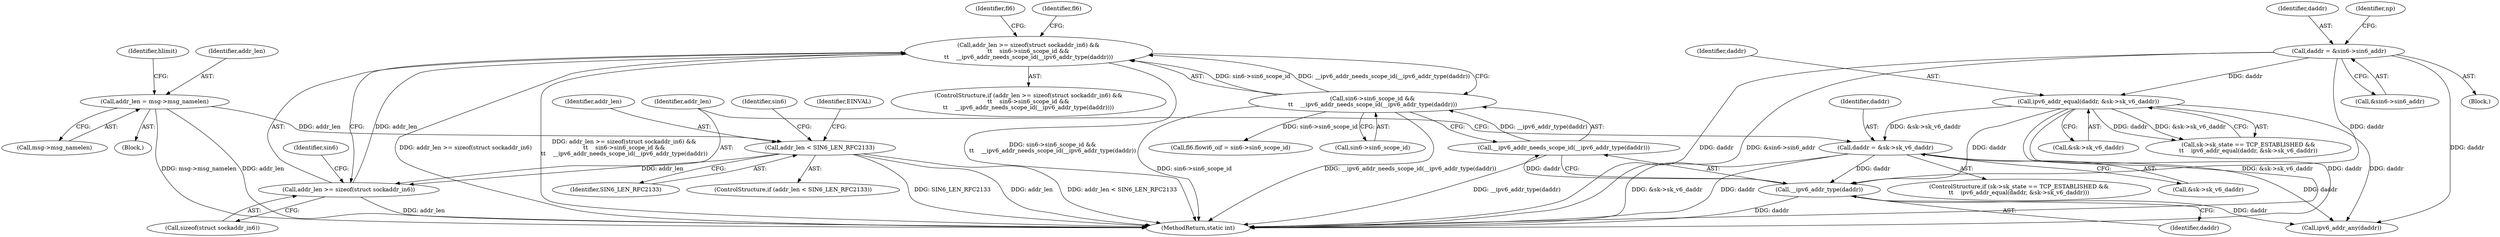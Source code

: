 digraph "0_linux_45f6fad84cc305103b28d73482b344d7f5b76f39_13@API" {
"1000310" [label="(Call,addr_len >= sizeof(struct sockaddr_in6) &&\n\t\t    sin6->sin6_scope_id &&\n\t\t    __ipv6_addr_needs_scope_id(__ipv6_addr_type(daddr)))"];
"1000311" [label="(Call,addr_len >= sizeof(struct sockaddr_in6))"];
"1000200" [label="(Call,addr_len < SIN6_LEN_RFC2133)"];
"1000145" [label="(Call,addr_len = msg->msg_namelen)"];
"1000315" [label="(Call,sin6->sin6_scope_id &&\n\t\t    __ipv6_addr_needs_scope_id(__ipv6_addr_type(daddr)))"];
"1000319" [label="(Call,__ipv6_addr_needs_scope_id(__ipv6_addr_type(daddr)))"];
"1000320" [label="(Call,__ipv6_addr_type(daddr))"];
"1000297" [label="(Call,ipv6_addr_equal(daddr, &sk->sk_v6_daddr))"];
"1000250" [label="(Call,daddr = &sin6->sin6_addr)"];
"1000303" [label="(Call,daddr = &sk->sk_v6_daddr)"];
"1000315" [label="(Call,sin6->sin6_scope_id &&\n\t\t    __ipv6_addr_needs_scope_id(__ipv6_addr_type(daddr)))"];
"1000310" [label="(Call,addr_len >= sizeof(struct sockaddr_in6) &&\n\t\t    sin6->sin6_scope_id &&\n\t\t    __ipv6_addr_needs_scope_id(__ipv6_addr_type(daddr)))"];
"1000145" [label="(Call,addr_len = msg->msg_namelen)"];
"1000309" [label="(ControlStructure,if (addr_len >= sizeof(struct sockaddr_in6) &&\n\t\t    sin6->sin6_scope_id &&\n\t\t    __ipv6_addr_needs_scope_id(__ipv6_addr_type(daddr))))"];
"1000298" [label="(Identifier,daddr)"];
"1000201" [label="(Identifier,addr_len)"];
"1000251" [label="(Identifier,daddr)"];
"1000313" [label="(Call,sizeof(struct sockaddr_in6))"];
"1000152" [label="(Identifier,hlimit)"];
"1000198" [label="(Block,)"];
"1000324" [label="(Identifier,fl6)"];
"1000311" [label="(Call,addr_len >= sizeof(struct sockaddr_in6))"];
"1000320" [label="(Call,__ipv6_addr_type(daddr))"];
"1000321" [label="(Identifier,daddr)"];
"1000303" [label="(Call,daddr = &sk->sk_v6_daddr)"];
"1000322" [label="(Call,fl6.flowi6_oif = sin6->sin6_scope_id)"];
"1000110" [label="(Block,)"];
"1000209" [label="(Identifier,sin6)"];
"1000250" [label="(Call,daddr = &sin6->sin6_addr)"];
"1000319" [label="(Call,__ipv6_addr_needs_scope_id(__ipv6_addr_type(daddr)))"];
"1000299" [label="(Call,&sk->sk_v6_daddr)"];
"1000200" [label="(Call,addr_len < SIN6_LEN_RFC2133)"];
"1000304" [label="(Identifier,daddr)"];
"1000316" [label="(Call,sin6->sin6_scope_id)"];
"1000202" [label="(Identifier,SIN6_LEN_RFC2133)"];
"1000305" [label="(Call,&sk->sk_v6_daddr)"];
"1000147" [label="(Call,msg->msg_namelen)"];
"1000290" [label="(ControlStructure,if (sk->sk_state == TCP_ESTABLISHED &&\n\t\t    ipv6_addr_equal(daddr, &sk->sk_v6_daddr)))"];
"1000738" [label="(MethodReturn,static int)"];
"1000258" [label="(Identifier,np)"];
"1000317" [label="(Identifier,sin6)"];
"1000297" [label="(Call,ipv6_addr_equal(daddr, &sk->sk_v6_daddr))"];
"1000146" [label="(Identifier,addr_len)"];
"1000205" [label="(Identifier,EINVAL)"];
"1000291" [label="(Call,sk->sk_state == TCP_ESTABLISHED &&\n\t\t    ipv6_addr_equal(daddr, &sk->sk_v6_daddr))"];
"1000252" [label="(Call,&sin6->sin6_addr)"];
"1000312" [label="(Identifier,addr_len)"];
"1000501" [label="(Call,ipv6_addr_any(daddr))"];
"1000199" [label="(ControlStructure,if (addr_len < SIN6_LEN_RFC2133))"];
"1000361" [label="(Identifier,fl6)"];
"1000310" -> "1000309"  [label="AST: "];
"1000310" -> "1000311"  [label="CFG: "];
"1000310" -> "1000315"  [label="CFG: "];
"1000311" -> "1000310"  [label="AST: "];
"1000315" -> "1000310"  [label="AST: "];
"1000324" -> "1000310"  [label="CFG: "];
"1000361" -> "1000310"  [label="CFG: "];
"1000310" -> "1000738"  [label="DDG: addr_len >= sizeof(struct sockaddr_in6) &&\n\t\t    sin6->sin6_scope_id &&\n\t\t    __ipv6_addr_needs_scope_id(__ipv6_addr_type(daddr))"];
"1000310" -> "1000738"  [label="DDG: sin6->sin6_scope_id &&\n\t\t    __ipv6_addr_needs_scope_id(__ipv6_addr_type(daddr))"];
"1000310" -> "1000738"  [label="DDG: addr_len >= sizeof(struct sockaddr_in6)"];
"1000311" -> "1000310"  [label="DDG: addr_len"];
"1000315" -> "1000310"  [label="DDG: sin6->sin6_scope_id"];
"1000315" -> "1000310"  [label="DDG: __ipv6_addr_needs_scope_id(__ipv6_addr_type(daddr))"];
"1000311" -> "1000313"  [label="CFG: "];
"1000312" -> "1000311"  [label="AST: "];
"1000313" -> "1000311"  [label="AST: "];
"1000317" -> "1000311"  [label="CFG: "];
"1000311" -> "1000738"  [label="DDG: addr_len"];
"1000200" -> "1000311"  [label="DDG: addr_len"];
"1000200" -> "1000199"  [label="AST: "];
"1000200" -> "1000202"  [label="CFG: "];
"1000201" -> "1000200"  [label="AST: "];
"1000202" -> "1000200"  [label="AST: "];
"1000205" -> "1000200"  [label="CFG: "];
"1000209" -> "1000200"  [label="CFG: "];
"1000200" -> "1000738"  [label="DDG: addr_len"];
"1000200" -> "1000738"  [label="DDG: addr_len < SIN6_LEN_RFC2133"];
"1000200" -> "1000738"  [label="DDG: SIN6_LEN_RFC2133"];
"1000145" -> "1000200"  [label="DDG: addr_len"];
"1000145" -> "1000110"  [label="AST: "];
"1000145" -> "1000147"  [label="CFG: "];
"1000146" -> "1000145"  [label="AST: "];
"1000147" -> "1000145"  [label="AST: "];
"1000152" -> "1000145"  [label="CFG: "];
"1000145" -> "1000738"  [label="DDG: addr_len"];
"1000145" -> "1000738"  [label="DDG: msg->msg_namelen"];
"1000315" -> "1000316"  [label="CFG: "];
"1000315" -> "1000319"  [label="CFG: "];
"1000316" -> "1000315"  [label="AST: "];
"1000319" -> "1000315"  [label="AST: "];
"1000315" -> "1000738"  [label="DDG: sin6->sin6_scope_id"];
"1000315" -> "1000738"  [label="DDG: __ipv6_addr_needs_scope_id(__ipv6_addr_type(daddr))"];
"1000319" -> "1000315"  [label="DDG: __ipv6_addr_type(daddr)"];
"1000315" -> "1000322"  [label="DDG: sin6->sin6_scope_id"];
"1000319" -> "1000320"  [label="CFG: "];
"1000320" -> "1000319"  [label="AST: "];
"1000319" -> "1000738"  [label="DDG: __ipv6_addr_type(daddr)"];
"1000320" -> "1000319"  [label="DDG: daddr"];
"1000320" -> "1000321"  [label="CFG: "];
"1000321" -> "1000320"  [label="AST: "];
"1000320" -> "1000738"  [label="DDG: daddr"];
"1000297" -> "1000320"  [label="DDG: daddr"];
"1000250" -> "1000320"  [label="DDG: daddr"];
"1000303" -> "1000320"  [label="DDG: daddr"];
"1000320" -> "1000501"  [label="DDG: daddr"];
"1000297" -> "1000291"  [label="AST: "];
"1000297" -> "1000299"  [label="CFG: "];
"1000298" -> "1000297"  [label="AST: "];
"1000299" -> "1000297"  [label="AST: "];
"1000291" -> "1000297"  [label="CFG: "];
"1000297" -> "1000738"  [label="DDG: daddr"];
"1000297" -> "1000738"  [label="DDG: &sk->sk_v6_daddr"];
"1000297" -> "1000291"  [label="DDG: daddr"];
"1000297" -> "1000291"  [label="DDG: &sk->sk_v6_daddr"];
"1000250" -> "1000297"  [label="DDG: daddr"];
"1000297" -> "1000303"  [label="DDG: &sk->sk_v6_daddr"];
"1000297" -> "1000501"  [label="DDG: daddr"];
"1000250" -> "1000198"  [label="AST: "];
"1000250" -> "1000252"  [label="CFG: "];
"1000251" -> "1000250"  [label="AST: "];
"1000252" -> "1000250"  [label="AST: "];
"1000258" -> "1000250"  [label="CFG: "];
"1000250" -> "1000738"  [label="DDG: daddr"];
"1000250" -> "1000738"  [label="DDG: &sin6->sin6_addr"];
"1000250" -> "1000501"  [label="DDG: daddr"];
"1000303" -> "1000290"  [label="AST: "];
"1000303" -> "1000305"  [label="CFG: "];
"1000304" -> "1000303"  [label="AST: "];
"1000305" -> "1000303"  [label="AST: "];
"1000312" -> "1000303"  [label="CFG: "];
"1000303" -> "1000738"  [label="DDG: daddr"];
"1000303" -> "1000738"  [label="DDG: &sk->sk_v6_daddr"];
"1000303" -> "1000501"  [label="DDG: daddr"];
}
